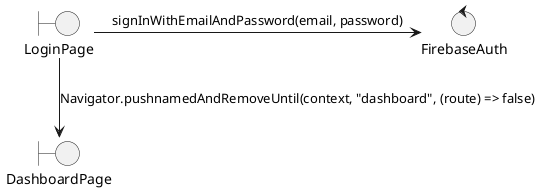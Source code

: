 @startuml
boundary LoginPage
control FirebaseAuth
boundary DashboardPage

(LoginPage) -> (FirebaseAuth): signInWithEmailAndPassword(email, password)
(LoginPage) --> (DashboardPage): Navigator.pushnamedAndRemoveUntil(context, "dashboard", (route) => false)
@enduml
